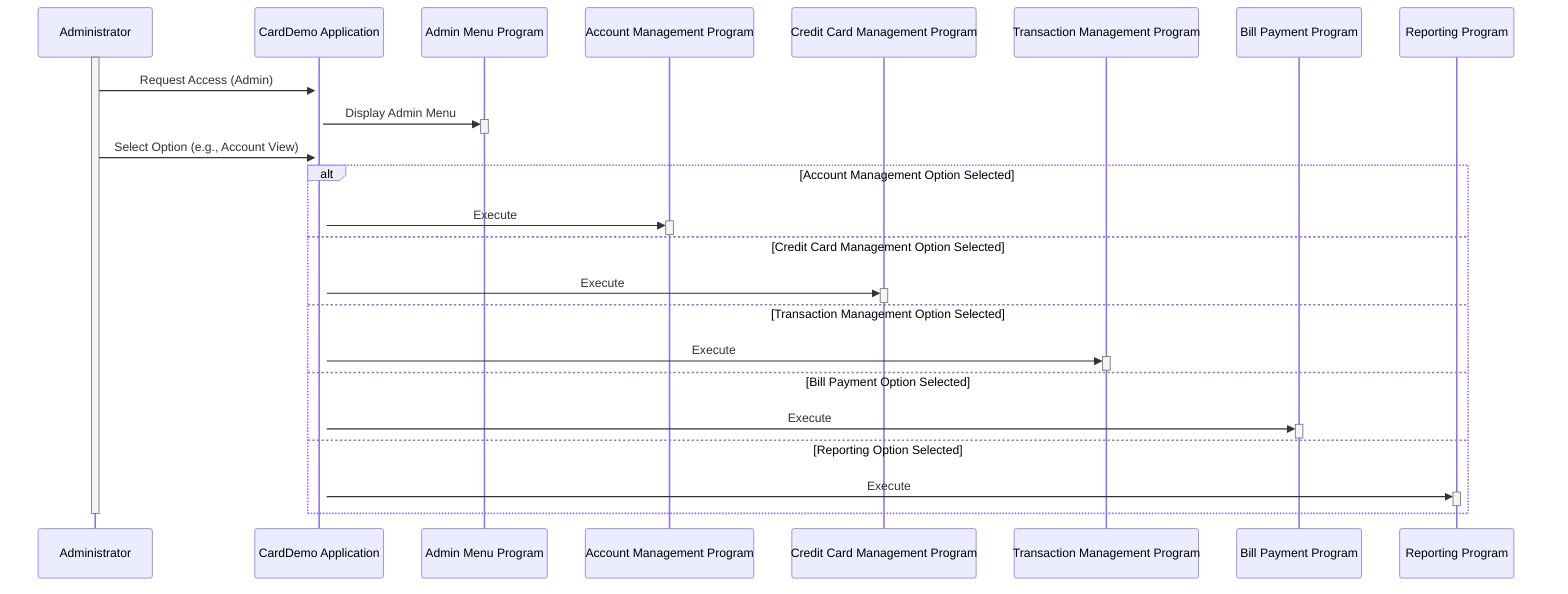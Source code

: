 sequenceDiagram
    participant Administrator
    participant CardDemo Application
    participant Admin Menu Program
    participant Account Management Program
    participant Credit Card Management Program
    participant Transaction Management Program
    participant Bill Payment Program
    participant Reporting Program

    activate Administrator
    Administrator->>+CardDemo Application: Request Access (Admin)
    CardDemo Application->>+Admin Menu Program: Display Admin Menu
    deactivate Admin Menu Program
    Administrator->>+CardDemo Application: Select Option (e.g., Account View)
    
    alt Account Management Option Selected
        CardDemo Application->>+Account Management Program: Execute
        deactivate Account Management Program
    else Credit Card Management Option Selected
        CardDemo Application->>+Credit Card Management Program: Execute
        deactivate Credit Card Management Program
    else Transaction Management Option Selected
        CardDemo Application->>+Transaction Management Program: Execute
        deactivate Transaction Management Program
    else Bill Payment Option Selected
        CardDemo Application->>+Bill Payment Program: Execute
        deactivate Bill Payment Program
    else Reporting Option Selected
        CardDemo Application->>+Reporting Program: Execute
        deactivate Reporting Program
    end
    deactivate Administrator